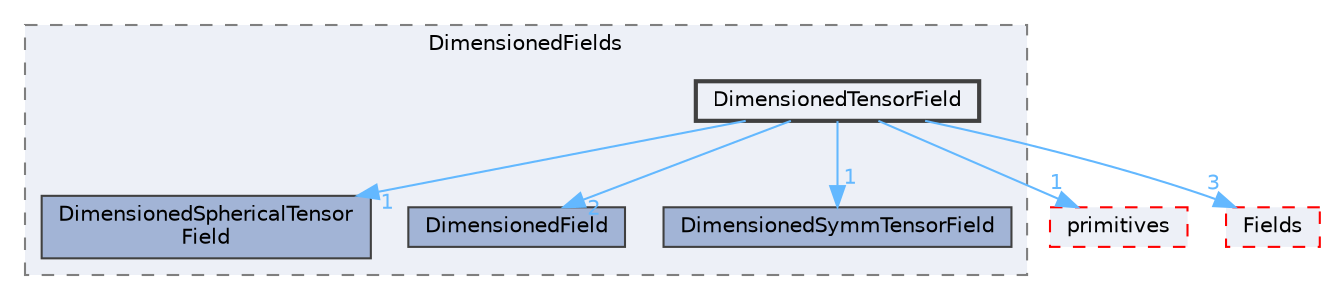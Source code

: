 digraph "src/OpenFOAM/fields/DimensionedFields/DimensionedTensorField"
{
 // LATEX_PDF_SIZE
  bgcolor="transparent";
  edge [fontname=Helvetica,fontsize=10,labelfontname=Helvetica,labelfontsize=10];
  node [fontname=Helvetica,fontsize=10,shape=box,height=0.2,width=0.4];
  compound=true
  subgraph clusterdir_8c8bb42ce9b582caaa8128a267c381ba {
    graph [ bgcolor="#edf0f7", pencolor="grey50", label="DimensionedFields", fontname=Helvetica,fontsize=10 style="filled,dashed", URL="dir_8c8bb42ce9b582caaa8128a267c381ba.html",tooltip=""]
  dir_1819f55b0d6775d59659cd377612b606 [label="DimensionedSphericalTensor\lField", fillcolor="#a2b4d6", color="grey25", style="filled", URL="dir_1819f55b0d6775d59659cd377612b606.html",tooltip=""];
  dir_68686b528deddc46396f1a68fb7c2b79 [label="DimensionedField", fillcolor="#a2b4d6", color="grey25", style="filled", URL="dir_68686b528deddc46396f1a68fb7c2b79.html",tooltip=""];
  dir_b8e480b10bf5ae8db93feee4867cc765 [label="DimensionedSymmTensorField", fillcolor="#a2b4d6", color="grey25", style="filled", URL="dir_b8e480b10bf5ae8db93feee4867cc765.html",tooltip=""];
  dir_a00dba18887c8a7850f22e8e64f121ba [label="DimensionedTensorField", fillcolor="#edf0f7", color="grey25", style="filled,bold", URL="dir_a00dba18887c8a7850f22e8e64f121ba.html",tooltip=""];
  }
  dir_3e50f45338116b169052b428016851aa [label="primitives", fillcolor="#edf0f7", color="red", style="filled,dashed", URL="dir_3e50f45338116b169052b428016851aa.html",tooltip=""];
  dir_7d364942a13d3ce50f6681364b448a98 [label="Fields", fillcolor="#edf0f7", color="red", style="filled,dashed", URL="dir_7d364942a13d3ce50f6681364b448a98.html",tooltip=""];
  dir_a00dba18887c8a7850f22e8e64f121ba->dir_1819f55b0d6775d59659cd377612b606 [headlabel="1", labeldistance=1.5 headhref="dir_000947_000943.html" href="dir_000947_000943.html" color="steelblue1" fontcolor="steelblue1"];
  dir_a00dba18887c8a7850f22e8e64f121ba->dir_3e50f45338116b169052b428016851aa [headlabel="1", labeldistance=1.5 headhref="dir_000947_003069.html" href="dir_000947_003069.html" color="steelblue1" fontcolor="steelblue1"];
  dir_a00dba18887c8a7850f22e8e64f121ba->dir_68686b528deddc46396f1a68fb7c2b79 [headlabel="2", labeldistance=1.5 headhref="dir_000947_000936.html" href="dir_000947_000936.html" color="steelblue1" fontcolor="steelblue1"];
  dir_a00dba18887c8a7850f22e8e64f121ba->dir_7d364942a13d3ce50f6681364b448a98 [headlabel="3", labeldistance=1.5 headhref="dir_000947_001336.html" href="dir_000947_001336.html" color="steelblue1" fontcolor="steelblue1"];
  dir_a00dba18887c8a7850f22e8e64f121ba->dir_b8e480b10bf5ae8db93feee4867cc765 [headlabel="1", labeldistance=1.5 headhref="dir_000947_000945.html" href="dir_000947_000945.html" color="steelblue1" fontcolor="steelblue1"];
}
